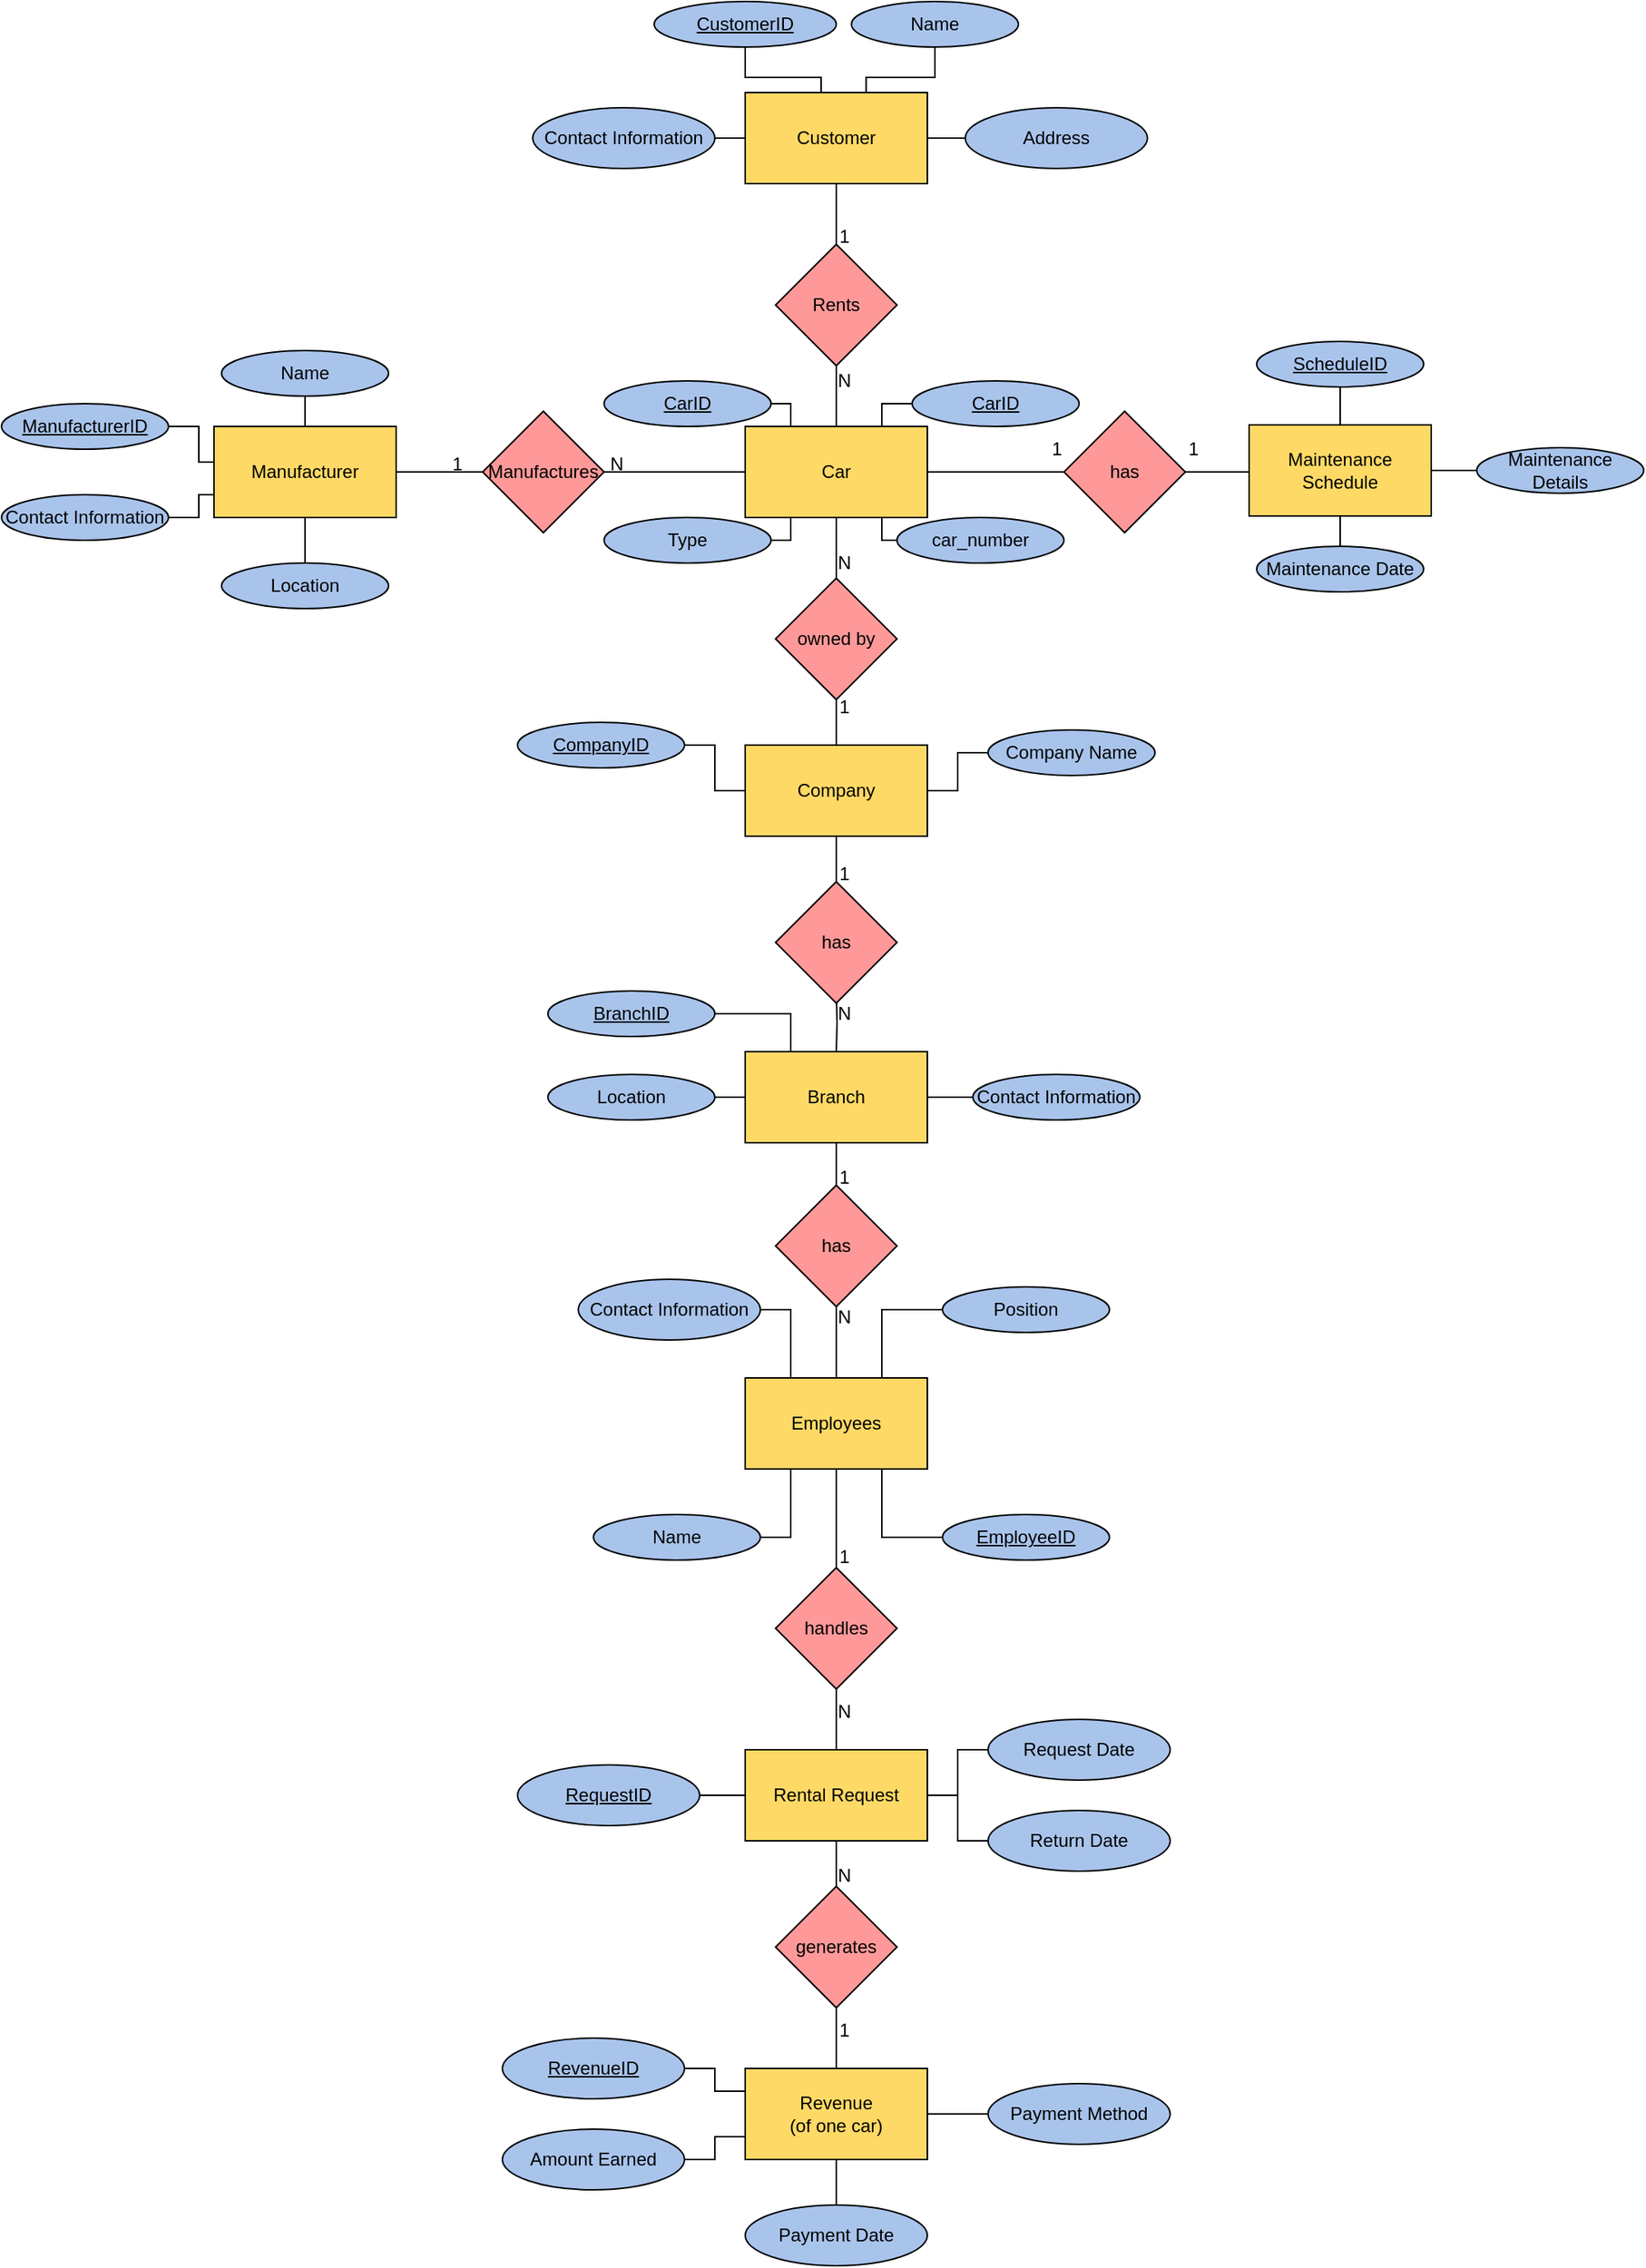 <mxfile version="23.0.0" type="github">
  <diagram id="R2lEEEUBdFMjLlhIrx00" name="Page-1">
    <mxGraphModel dx="698" dy="412" grid="1" gridSize="10" guides="1" tooltips="1" connect="1" arrows="1" fold="1" page="1" pageScale="1" pageWidth="850" pageHeight="1100" math="0" shadow="0" extFonts="Permanent Marker^https://fonts.googleapis.com/css?family=Permanent+Marker">
      <root>
        <mxCell id="0" />
        <mxCell id="1" parent="0" />
        <mxCell id="ObTweVxQlyyFo5v_3acQ-11" style="edgeStyle=orthogonalEdgeStyle;rounded=0;orthogonalLoop=1;jettySize=auto;html=1;exitX=0.75;exitY=0;exitDx=0;exitDy=0;entryX=0;entryY=0.5;entryDx=0;entryDy=0;endArrow=none;fillColor=#A9C4EB;" edge="1" parent="1" source="DWMPWbV9-WAkpCnThg0R-2" target="ObTweVxQlyyFo5v_3acQ-8">
          <mxGeometry relative="1" as="geometry">
            <mxPoint x="590" y="320" as="targetPoint" />
            <Array as="points">
              <mxPoint x="580" y="325" />
            </Array>
          </mxGeometry>
        </mxCell>
        <mxCell id="ObTweVxQlyyFo5v_3acQ-22" value="" style="edgeStyle=orthogonalEdgeStyle;rounded=0;orthogonalLoop=1;jettySize=auto;html=1;endArrow=none;fillColor=#A9C4EB;" edge="1" parent="1" source="DWMPWbV9-WAkpCnThg0R-2" target="ObTweVxQlyyFo5v_3acQ-21">
          <mxGeometry relative="1" as="geometry" />
        </mxCell>
        <mxCell id="DWMPWbV9-WAkpCnThg0R-2" value="Car" style="rounded=0;whiteSpace=wrap;html=1;fillColor=#FFD966;" parent="1" vertex="1">
          <mxGeometry x="490" y="340" width="120" height="60" as="geometry" />
        </mxCell>
        <mxCell id="DWMPWbV9-WAkpCnThg0R-3" value="Maintenance Schedule" style="rounded=0;whiteSpace=wrap;html=1;fillColor=#FFD966;" parent="1" vertex="1">
          <mxGeometry x="822" y="339" width="120" height="60" as="geometry" />
        </mxCell>
        <mxCell id="ObTweVxQlyyFo5v_3acQ-66" value="" style="edgeStyle=orthogonalEdgeStyle;rounded=0;orthogonalLoop=1;jettySize=auto;html=1;endArrow=none;fillColor=#A9C4EB;" edge="1" parent="1" source="DWMPWbV9-WAkpCnThg0R-5" target="DWMPWbV9-WAkpCnThg0R-2">
          <mxGeometry relative="1" as="geometry" />
        </mxCell>
        <mxCell id="ObTweVxQlyyFo5v_3acQ-67" value="" style="edgeStyle=orthogonalEdgeStyle;rounded=0;orthogonalLoop=1;jettySize=auto;html=1;endArrow=none;fillColor=#A9C4EB;" edge="1" parent="1" source="DWMPWbV9-WAkpCnThg0R-5" target="ObTweVxQlyyFo5v_3acQ-4">
          <mxGeometry relative="1" as="geometry" />
        </mxCell>
        <mxCell id="DWMPWbV9-WAkpCnThg0R-5" value="owned by" style="rhombus;whiteSpace=wrap;html=1;fillColor=#FF9999;" parent="1" vertex="1">
          <mxGeometry x="510" y="440" width="80" height="80" as="geometry" />
        </mxCell>
        <mxCell id="DWMPWbV9-WAkpCnThg0R-14" style="edgeStyle=orthogonalEdgeStyle;rounded=0;orthogonalLoop=1;jettySize=auto;html=1;exitX=0.5;exitY=1;exitDx=0;exitDy=0;entryX=0.5;entryY=0;entryDx=0;entryDy=0;fillColor=#A9C4EB;endArrow=none;" parent="1" source="ObTweVxQlyyFo5v_3acQ-53" target="DWMPWbV9-WAkpCnThg0R-2" edge="1">
          <mxGeometry relative="1" as="geometry">
            <mxPoint x="550" y="288" as="sourcePoint" />
          </mxGeometry>
        </mxCell>
        <mxCell id="ObTweVxQlyyFo5v_3acQ-74" value="" style="edgeStyle=orthogonalEdgeStyle;rounded=0;orthogonalLoop=1;jettySize=auto;html=1;endArrow=none;fillColor=#A9C4EB;" edge="1" parent="1" source="DWMPWbV9-WAkpCnThg0R-15" target="DWMPWbV9-WAkpCnThg0R-30">
          <mxGeometry relative="1" as="geometry" />
        </mxCell>
        <mxCell id="DWMPWbV9-WAkpCnThg0R-15" value="Rental Request" style="rounded=0;whiteSpace=wrap;html=1;fillColor=#FFD966;" parent="1" vertex="1">
          <mxGeometry x="490" y="1212" width="120" height="60" as="geometry" />
        </mxCell>
        <mxCell id="ObTweVxQlyyFo5v_3acQ-69" value="" style="edgeStyle=orthogonalEdgeStyle;rounded=0;orthogonalLoop=1;jettySize=auto;html=1;endArrow=none;fillColor=#A9C4EB;" edge="1" parent="1" source="DWMPWbV9-WAkpCnThg0R-19" target="DWMPWbV9-WAkpCnThg0R-15">
          <mxGeometry relative="1" as="geometry" />
        </mxCell>
        <mxCell id="DWMPWbV9-WAkpCnThg0R-19" value="handles" style="rhombus;whiteSpace=wrap;html=1;fillColor=#FF9999;" parent="1" vertex="1">
          <mxGeometry x="510" y="1092" width="80" height="80" as="geometry" />
        </mxCell>
        <mxCell id="ObTweVxQlyyFo5v_3acQ-68" value="" style="edgeStyle=orthogonalEdgeStyle;rounded=0;orthogonalLoop=1;jettySize=auto;html=1;endArrow=none;fillColor=#A9C4EB;" edge="1" parent="1" source="DWMPWbV9-WAkpCnThg0R-20" target="DWMPWbV9-WAkpCnThg0R-19">
          <mxGeometry relative="1" as="geometry" />
        </mxCell>
        <mxCell id="DWMPWbV9-WAkpCnThg0R-20" value="Employees" style="rounded=0;whiteSpace=wrap;html=1;fillColor=#FFD966;" parent="1" vertex="1">
          <mxGeometry x="490" y="967" width="120" height="60" as="geometry" />
        </mxCell>
        <mxCell id="ObTweVxQlyyFo5v_3acQ-12" value="" style="edgeStyle=orthogonalEdgeStyle;rounded=0;orthogonalLoop=1;jettySize=auto;html=1;endArrow=none;fillColor=#A9C4EB;" edge="1" parent="1" target="DWMPWbV9-WAkpCnThg0R-22">
          <mxGeometry relative="1" as="geometry">
            <mxPoint x="550" y="712" as="sourcePoint" />
          </mxGeometry>
        </mxCell>
        <mxCell id="ObTweVxQlyyFo5v_3acQ-29" value="" style="edgeStyle=orthogonalEdgeStyle;rounded=0;orthogonalLoop=1;jettySize=auto;html=1;endArrow=none;fillColor=#A9C4EB;" edge="1" parent="1" source="DWMPWbV9-WAkpCnThg0R-22" target="ObTweVxQlyyFo5v_3acQ-20">
          <mxGeometry relative="1" as="geometry" />
        </mxCell>
        <mxCell id="DWMPWbV9-WAkpCnThg0R-22" value="Branch" style="rounded=0;whiteSpace=wrap;html=1;fillColor=#FFD966;" parent="1" vertex="1">
          <mxGeometry x="490" y="752" width="120" height="60" as="geometry" />
        </mxCell>
        <mxCell id="DWMPWbV9-WAkpCnThg0R-29" value="Revenue&lt;br&gt;(of one car)" style="rounded=0;whiteSpace=wrap;html=1;fillColor=#FFD966;" parent="1" vertex="1">
          <mxGeometry x="490" y="1422" width="120" height="60" as="geometry" />
        </mxCell>
        <mxCell id="ObTweVxQlyyFo5v_3acQ-75" value="" style="edgeStyle=orthogonalEdgeStyle;rounded=0;orthogonalLoop=1;jettySize=auto;html=1;endArrow=none;fillColor=#A9C4EB;" edge="1" parent="1" source="DWMPWbV9-WAkpCnThg0R-30" target="DWMPWbV9-WAkpCnThg0R-29">
          <mxGeometry relative="1" as="geometry" />
        </mxCell>
        <mxCell id="DWMPWbV9-WAkpCnThg0R-30" value="generates" style="rhombus;whiteSpace=wrap;html=1;fillColor=#FF9999;" parent="1" vertex="1">
          <mxGeometry x="510" y="1302" width="80" height="80" as="geometry" />
        </mxCell>
        <mxCell id="DWMPWbV9-WAkpCnThg0R-52" style="edgeStyle=orthogonalEdgeStyle;rounded=0;orthogonalLoop=1;jettySize=auto;html=1;exitX=1;exitY=0.5;exitDx=0;exitDy=0;entryX=0.25;entryY=0;entryDx=0;entryDy=0;fillColor=#A9C4EB;endArrow=none;" parent="1" source="DWMPWbV9-WAkpCnThg0R-43" target="DWMPWbV9-WAkpCnThg0R-2" edge="1">
          <mxGeometry relative="1" as="geometry" />
        </mxCell>
        <mxCell id="DWMPWbV9-WAkpCnThg0R-43" value="&lt;u&gt;CarID &lt;/u&gt;" style="ellipse;whiteSpace=wrap;html=1;fillColor=#A9C4EB;" parent="1" vertex="1">
          <mxGeometry x="397" y="310" width="110" height="30" as="geometry" />
        </mxCell>
        <mxCell id="DWMPWbV9-WAkpCnThg0R-51" style="edgeStyle=orthogonalEdgeStyle;rounded=0;orthogonalLoop=1;jettySize=auto;html=1;exitX=1;exitY=0.5;exitDx=0;exitDy=0;entryX=0.25;entryY=1;entryDx=0;entryDy=0;fillColor=#A9C4EB;endArrow=none;" parent="1" source="DWMPWbV9-WAkpCnThg0R-44" target="DWMPWbV9-WAkpCnThg0R-2" edge="1">
          <mxGeometry relative="1" as="geometry" />
        </mxCell>
        <mxCell id="DWMPWbV9-WAkpCnThg0R-44" value="Type" style="ellipse;whiteSpace=wrap;html=1;fillColor=#A9C4EB;" parent="1" vertex="1">
          <mxGeometry x="397" y="400" width="110" height="30" as="geometry" />
        </mxCell>
        <mxCell id="DWMPWbV9-WAkpCnThg0R-50" style="edgeStyle=orthogonalEdgeStyle;rounded=0;orthogonalLoop=1;jettySize=auto;html=1;exitX=0;exitY=0.5;exitDx=0;exitDy=0;entryX=0.75;entryY=1;entryDx=0;entryDy=0;fillColor=#A9C4EB;endArrow=none;" parent="1" source="DWMPWbV9-WAkpCnThg0R-45" target="DWMPWbV9-WAkpCnThg0R-2" edge="1">
          <mxGeometry relative="1" as="geometry" />
        </mxCell>
        <mxCell id="DWMPWbV9-WAkpCnThg0R-45" value="car_number" style="ellipse;whiteSpace=wrap;html=1;fillColor=#A9C4EB;" parent="1" vertex="1">
          <mxGeometry x="590" y="400" width="110" height="30" as="geometry" />
        </mxCell>
        <mxCell id="DWMPWbV9-WAkpCnThg0R-73" style="edgeStyle=orthogonalEdgeStyle;rounded=0;orthogonalLoop=1;jettySize=auto;html=1;entryX=0.5;entryY=1;entryDx=0;entryDy=0;fillColor=#A9C4EB;endArrow=none;" parent="1" source="DWMPWbV9-WAkpCnThg0R-70" target="DWMPWbV9-WAkpCnThg0R-3" edge="1">
          <mxGeometry relative="1" as="geometry" />
        </mxCell>
        <mxCell id="DWMPWbV9-WAkpCnThg0R-70" value="Maintenance Date" style="ellipse;whiteSpace=wrap;html=1;fillColor=#A9C4EB;" parent="1" vertex="1">
          <mxGeometry x="827" y="419" width="110" height="30" as="geometry" />
        </mxCell>
        <mxCell id="ObTweVxQlyyFo5v_3acQ-17" style="edgeStyle=orthogonalEdgeStyle;rounded=0;orthogonalLoop=1;jettySize=auto;html=1;entryX=0.25;entryY=0;entryDx=0;entryDy=0;endArrow=none;fillColor=#A9C4EB;" edge="1" parent="1" source="DWMPWbV9-WAkpCnThg0R-75" target="DWMPWbV9-WAkpCnThg0R-22">
          <mxGeometry relative="1" as="geometry" />
        </mxCell>
        <mxCell id="DWMPWbV9-WAkpCnThg0R-75" value="&lt;u&gt;BranchID&lt;/u&gt;" style="ellipse;whiteSpace=wrap;html=1;fillColor=#A9C4EB;" parent="1" vertex="1">
          <mxGeometry x="360" y="712" width="110" height="30" as="geometry" />
        </mxCell>
        <mxCell id="ObTweVxQlyyFo5v_3acQ-19" style="edgeStyle=orthogonalEdgeStyle;rounded=0;orthogonalLoop=1;jettySize=auto;html=1;entryX=1;entryY=0.5;entryDx=0;entryDy=0;endArrow=none;fillColor=#A9C4EB;" edge="1" parent="1" source="DWMPWbV9-WAkpCnThg0R-76" target="DWMPWbV9-WAkpCnThg0R-22">
          <mxGeometry relative="1" as="geometry" />
        </mxCell>
        <mxCell id="DWMPWbV9-WAkpCnThg0R-76" value="Contact Information" style="ellipse;whiteSpace=wrap;html=1;fillColor=#A9C4EB;" parent="1" vertex="1">
          <mxGeometry x="640" y="767" width="110" height="30" as="geometry" />
        </mxCell>
        <mxCell id="DWMPWbV9-WAkpCnThg0R-80" style="edgeStyle=orthogonalEdgeStyle;rounded=0;orthogonalLoop=1;jettySize=auto;html=1;fillColor=#A9C4EB;endArrow=none;" parent="1" source="DWMPWbV9-WAkpCnThg0R-77" target="DWMPWbV9-WAkpCnThg0R-22" edge="1">
          <mxGeometry relative="1" as="geometry" />
        </mxCell>
        <mxCell id="DWMPWbV9-WAkpCnThg0R-77" value="Location" style="ellipse;whiteSpace=wrap;html=1;fillColor=#A9C4EB;" parent="1" vertex="1">
          <mxGeometry x="360" y="767" width="110" height="30" as="geometry" />
        </mxCell>
        <mxCell id="DWMPWbV9-WAkpCnThg0R-85" style="edgeStyle=orthogonalEdgeStyle;rounded=0;orthogonalLoop=1;jettySize=auto;html=1;entryX=0.25;entryY=0;entryDx=0;entryDy=0;exitX=1;exitY=0.5;exitDx=0;exitDy=0;fillColor=#A9C4EB;endArrow=none;" parent="1" source="DWMPWbV9-WAkpCnThg0R-78" target="DWMPWbV9-WAkpCnThg0R-20" edge="1">
          <mxGeometry relative="1" as="geometry" />
        </mxCell>
        <mxCell id="DWMPWbV9-WAkpCnThg0R-78" value="Contact Information" style="ellipse;whiteSpace=wrap;html=1;fillColor=#A9C4EB;" parent="1" vertex="1">
          <mxGeometry x="380" y="902" width="120" height="40" as="geometry" />
        </mxCell>
        <mxCell id="DWMPWbV9-WAkpCnThg0R-86" style="edgeStyle=orthogonalEdgeStyle;rounded=0;orthogonalLoop=1;jettySize=auto;html=1;entryX=0.75;entryY=0;entryDx=0;entryDy=0;fillColor=#A9C4EB;endArrow=none;" parent="1" source="DWMPWbV9-WAkpCnThg0R-82" target="DWMPWbV9-WAkpCnThg0R-20" edge="1">
          <mxGeometry relative="1" as="geometry" />
        </mxCell>
        <mxCell id="DWMPWbV9-WAkpCnThg0R-82" value="Position" style="ellipse;whiteSpace=wrap;html=1;fillColor=#A9C4EB;" parent="1" vertex="1">
          <mxGeometry x="620" y="907" width="110" height="30" as="geometry" />
        </mxCell>
        <mxCell id="DWMPWbV9-WAkpCnThg0R-88" style="edgeStyle=orthogonalEdgeStyle;rounded=0;orthogonalLoop=1;jettySize=auto;html=1;entryX=0.25;entryY=1;entryDx=0;entryDy=0;fillColor=#A9C4EB;endArrow=none;" parent="1" source="DWMPWbV9-WAkpCnThg0R-83" target="DWMPWbV9-WAkpCnThg0R-20" edge="1">
          <mxGeometry relative="1" as="geometry">
            <Array as="points">
              <mxPoint x="520" y="1072" />
            </Array>
          </mxGeometry>
        </mxCell>
        <mxCell id="DWMPWbV9-WAkpCnThg0R-83" value="Name" style="ellipse;whiteSpace=wrap;html=1;fillColor=#A9C4EB;" parent="1" vertex="1">
          <mxGeometry x="390" y="1057" width="110" height="30" as="geometry" />
        </mxCell>
        <mxCell id="DWMPWbV9-WAkpCnThg0R-87" style="edgeStyle=orthogonalEdgeStyle;rounded=0;orthogonalLoop=1;jettySize=auto;html=1;entryX=0.75;entryY=1;entryDx=0;entryDy=0;fillColor=#A9C4EB;endArrow=none;" parent="1" source="DWMPWbV9-WAkpCnThg0R-84" target="DWMPWbV9-WAkpCnThg0R-20" edge="1">
          <mxGeometry relative="1" as="geometry" />
        </mxCell>
        <mxCell id="DWMPWbV9-WAkpCnThg0R-84" value="&lt;u&gt;EmployeeID&lt;/u&gt;" style="ellipse;whiteSpace=wrap;html=1;fillColor=#A9C4EB;" parent="1" vertex="1">
          <mxGeometry x="620" y="1057" width="110" height="30" as="geometry" />
        </mxCell>
        <mxCell id="ObTweVxQlyyFo5v_3acQ-70" value="" style="edgeStyle=orthogonalEdgeStyle;rounded=0;orthogonalLoop=1;jettySize=auto;html=1;endArrow=none;fillColor=#A9C4EB;" edge="1" parent="1" source="DWMPWbV9-WAkpCnThg0R-89" target="DWMPWbV9-WAkpCnThg0R-15">
          <mxGeometry relative="1" as="geometry" />
        </mxCell>
        <mxCell id="DWMPWbV9-WAkpCnThg0R-89" value="&lt;u&gt;RequestID&lt;/u&gt;" style="ellipse;whiteSpace=wrap;html=1;fillColor=#A9C4EB;" parent="1" vertex="1">
          <mxGeometry x="340" y="1222" width="120" height="40" as="geometry" />
        </mxCell>
        <mxCell id="ObTweVxQlyyFo5v_3acQ-71" value="" style="edgeStyle=orthogonalEdgeStyle;rounded=0;orthogonalLoop=1;jettySize=auto;html=1;endArrow=none;fillColor=#A9C4EB;" edge="1" parent="1" source="DWMPWbV9-WAkpCnThg0R-91" target="DWMPWbV9-WAkpCnThg0R-15">
          <mxGeometry relative="1" as="geometry" />
        </mxCell>
        <mxCell id="DWMPWbV9-WAkpCnThg0R-91" value="Return Date" style="ellipse;whiteSpace=wrap;html=1;fillColor=#A9C4EB;" parent="1" vertex="1">
          <mxGeometry x="650" y="1252" width="120" height="40" as="geometry" />
        </mxCell>
        <mxCell id="ObTweVxQlyyFo5v_3acQ-76" style="edgeStyle=orthogonalEdgeStyle;rounded=0;orthogonalLoop=1;jettySize=auto;html=1;entryX=1;entryY=0.5;entryDx=0;entryDy=0;endArrow=none;fillColor=#A9C4EB;" edge="1" parent="1" source="DWMPWbV9-WAkpCnThg0R-92" target="DWMPWbV9-WAkpCnThg0R-15">
          <mxGeometry relative="1" as="geometry" />
        </mxCell>
        <mxCell id="DWMPWbV9-WAkpCnThg0R-92" value="Request Date" style="ellipse;whiteSpace=wrap;html=1;fillColor=#A9C4EB;" parent="1" vertex="1">
          <mxGeometry x="650" y="1192" width="120" height="40" as="geometry" />
        </mxCell>
        <mxCell id="DWMPWbV9-WAkpCnThg0R-105" style="edgeStyle=orthogonalEdgeStyle;rounded=0;orthogonalLoop=1;jettySize=auto;html=1;exitX=0.5;exitY=0;exitDx=0;exitDy=0;fillColor=#A9C4EB;endArrow=none;" parent="1" source="DWMPWbV9-WAkpCnThg0R-97" target="DWMPWbV9-WAkpCnThg0R-29" edge="1">
          <mxGeometry relative="1" as="geometry" />
        </mxCell>
        <mxCell id="DWMPWbV9-WAkpCnThg0R-97" value="Payment Date" style="ellipse;whiteSpace=wrap;html=1;fillColor=#A9C4EB;" parent="1" vertex="1">
          <mxGeometry x="490" y="1512" width="120" height="40" as="geometry" />
        </mxCell>
        <mxCell id="DWMPWbV9-WAkpCnThg0R-101" style="edgeStyle=orthogonalEdgeStyle;rounded=0;orthogonalLoop=1;jettySize=auto;html=1;entryX=0;entryY=0.75;entryDx=0;entryDy=0;fillColor=#A9C4EB;endArrow=none;" parent="1" source="DWMPWbV9-WAkpCnThg0R-98" target="DWMPWbV9-WAkpCnThg0R-29" edge="1">
          <mxGeometry relative="1" as="geometry" />
        </mxCell>
        <mxCell id="DWMPWbV9-WAkpCnThg0R-98" value="Amount Earned" style="ellipse;whiteSpace=wrap;html=1;fillColor=#A9C4EB;" parent="1" vertex="1">
          <mxGeometry x="330" y="1462" width="120" height="40" as="geometry" />
        </mxCell>
        <mxCell id="DWMPWbV9-WAkpCnThg0R-102" style="edgeStyle=orthogonalEdgeStyle;rounded=0;orthogonalLoop=1;jettySize=auto;html=1;entryX=0;entryY=0.25;entryDx=0;entryDy=0;fillColor=#A9C4EB;endArrow=none;" parent="1" source="DWMPWbV9-WAkpCnThg0R-99" target="DWMPWbV9-WAkpCnThg0R-29" edge="1">
          <mxGeometry relative="1" as="geometry" />
        </mxCell>
        <mxCell id="DWMPWbV9-WAkpCnThg0R-99" value="&lt;u&gt;RevenueID&lt;/u&gt;" style="ellipse;whiteSpace=wrap;html=1;fillColor=#A9C4EB;" parent="1" vertex="1">
          <mxGeometry x="330" y="1402" width="120" height="40" as="geometry" />
        </mxCell>
        <mxCell id="ObTweVxQlyyFo5v_3acQ-72" value="" style="edgeStyle=orthogonalEdgeStyle;rounded=0;orthogonalLoop=1;jettySize=auto;html=1;endArrow=none;fillColor=#A9C4EB;" edge="1" parent="1" source="DWMPWbV9-WAkpCnThg0R-100" target="DWMPWbV9-WAkpCnThg0R-29">
          <mxGeometry relative="1" as="geometry" />
        </mxCell>
        <mxCell id="DWMPWbV9-WAkpCnThg0R-100" value="Payment Method" style="ellipse;whiteSpace=wrap;html=1;fillColor=#A9C4EB;" parent="1" vertex="1">
          <mxGeometry x="650" y="1432" width="120" height="40" as="geometry" />
        </mxCell>
        <mxCell id="ObTweVxQlyyFo5v_3acQ-13" value="" style="edgeStyle=orthogonalEdgeStyle;rounded=0;orthogonalLoop=1;jettySize=auto;html=1;endArrow=none;fillColor=#A9C4EB;" edge="1" parent="1" source="ObTweVxQlyyFo5v_3acQ-4" target="DWMPWbV9-WAkpCnThg0R-21">
          <mxGeometry relative="1" as="geometry" />
        </mxCell>
        <mxCell id="ObTweVxQlyyFo5v_3acQ-4" value="Company" style="rounded=0;whiteSpace=wrap;html=1;fillColor=#FFD966;" vertex="1" parent="1">
          <mxGeometry x="490" y="550" width="120" height="60" as="geometry" />
        </mxCell>
        <mxCell id="ObTweVxQlyyFo5v_3acQ-8" value="&lt;u&gt;CarID &lt;/u&gt;" style="ellipse;whiteSpace=wrap;html=1;fillColor=#A9C4EB;" vertex="1" parent="1">
          <mxGeometry x="600" y="310" width="110" height="30" as="geometry" />
        </mxCell>
        <mxCell id="ObTweVxQlyyFo5v_3acQ-15" value="" style="edgeStyle=orthogonalEdgeStyle;rounded=0;orthogonalLoop=1;jettySize=auto;html=1;fillColor=#A9C4EB;endArrow=none;" edge="1" parent="1" source="ObTweVxQlyyFo5v_3acQ-14" target="DWMPWbV9-WAkpCnThg0R-3">
          <mxGeometry relative="1" as="geometry" />
        </mxCell>
        <mxCell id="ObTweVxQlyyFo5v_3acQ-14" value="&lt;u&gt;ScheduleID&lt;/u&gt;" style="ellipse;whiteSpace=wrap;html=1;fillColor=#A9C4EB;" vertex="1" parent="1">
          <mxGeometry x="827" y="284" width="110" height="30" as="geometry" />
        </mxCell>
        <mxCell id="ObTweVxQlyyFo5v_3acQ-20" value="has" style="rhombus;whiteSpace=wrap;html=1;fillColor=#FF9999;" vertex="1" parent="1">
          <mxGeometry x="510" y="840" width="80" height="80" as="geometry" />
        </mxCell>
        <mxCell id="ObTweVxQlyyFo5v_3acQ-65" value="" style="edgeStyle=orthogonalEdgeStyle;rounded=0;orthogonalLoop=1;jettySize=auto;html=1;fillColor=#A9C4EB;endArrow=none;" edge="1" parent="1" source="ObTweVxQlyyFo5v_3acQ-21" target="DWMPWbV9-WAkpCnThg0R-3">
          <mxGeometry relative="1" as="geometry">
            <Array as="points">
              <mxPoint x="820" y="370" />
              <mxPoint x="820" y="370" />
            </Array>
          </mxGeometry>
        </mxCell>
        <mxCell id="ObTweVxQlyyFo5v_3acQ-21" value="has" style="rhombus;whiteSpace=wrap;html=1;fillColor=#FF9999;" vertex="1" parent="1">
          <mxGeometry x="700" y="330" width="80" height="80" as="geometry" />
        </mxCell>
        <mxCell id="ObTweVxQlyyFo5v_3acQ-24" value="" style="edgeStyle=orthogonalEdgeStyle;rounded=0;orthogonalLoop=1;jettySize=auto;html=1;fillColor=#A9C4EB;endArrow=none;" edge="1" parent="1" source="ObTweVxQlyyFo5v_3acQ-23" target="DWMPWbV9-WAkpCnThg0R-3">
          <mxGeometry relative="1" as="geometry" />
        </mxCell>
        <mxCell id="ObTweVxQlyyFo5v_3acQ-23" value="Maintenance Details" style="ellipse;whiteSpace=wrap;html=1;fillColor=#A9C4EB;" vertex="1" parent="1">
          <mxGeometry x="972" y="354" width="110" height="30" as="geometry" />
        </mxCell>
        <mxCell id="ObTweVxQlyyFo5v_3acQ-32" value="" style="edgeStyle=orthogonalEdgeStyle;rounded=0;orthogonalLoop=1;jettySize=auto;html=1;exitX=0.5;exitY=1;exitDx=0;exitDy=0;endArrow=none;fillColor=#A9C4EB;" edge="1" parent="1" source="ObTweVxQlyyFo5v_3acQ-20" target="DWMPWbV9-WAkpCnThg0R-20">
          <mxGeometry relative="1" as="geometry">
            <mxPoint x="1505" y="590" as="sourcePoint" />
          </mxGeometry>
        </mxCell>
        <mxCell id="ObTweVxQlyyFo5v_3acQ-64" value="" style="edgeStyle=orthogonalEdgeStyle;rounded=0;orthogonalLoop=1;jettySize=auto;html=1;endArrow=none;fillColor=#A9C4EB;" edge="1" parent="1" source="ObTweVxQlyyFo5v_3acQ-34" target="ObTweVxQlyyFo5v_3acQ-58">
          <mxGeometry relative="1" as="geometry" />
        </mxCell>
        <mxCell id="ObTweVxQlyyFo5v_3acQ-34" value="Manufacturer" style="rounded=0;whiteSpace=wrap;html=1;fillColor=#FFD966;" vertex="1" parent="1">
          <mxGeometry x="140" y="340" width="120" height="60" as="geometry" />
        </mxCell>
        <mxCell id="ObTweVxQlyyFo5v_3acQ-36" value="&lt;u&gt;ManufacturerID&lt;/u&gt;" style="ellipse;whiteSpace=wrap;html=1;fillColor=#A9C4EB;" vertex="1" parent="1">
          <mxGeometry y="325" width="110" height="30" as="geometry" />
        </mxCell>
        <mxCell id="ObTweVxQlyyFo5v_3acQ-37" style="edgeStyle=orthogonalEdgeStyle;rounded=0;orthogonalLoop=1;jettySize=auto;html=1;entryX=0;entryY=0.75;entryDx=0;entryDy=0;fillColor=#A9C4EB;endArrow=none;" edge="1" parent="1" source="ObTweVxQlyyFo5v_3acQ-38" target="ObTweVxQlyyFo5v_3acQ-34">
          <mxGeometry relative="1" as="geometry" />
        </mxCell>
        <mxCell id="ObTweVxQlyyFo5v_3acQ-38" value="Contact Information" style="ellipse;whiteSpace=wrap;html=1;fillColor=#A9C4EB;" vertex="1" parent="1">
          <mxGeometry y="385" width="110" height="30" as="geometry" />
        </mxCell>
        <mxCell id="ObTweVxQlyyFo5v_3acQ-62" value="" style="edgeStyle=orthogonalEdgeStyle;rounded=0;orthogonalLoop=1;jettySize=auto;html=1;endArrow=none;fillColor=#A9C4EB;" edge="1" parent="1" source="ObTweVxQlyyFo5v_3acQ-40" target="ObTweVxQlyyFo5v_3acQ-34">
          <mxGeometry relative="1" as="geometry" />
        </mxCell>
        <mxCell id="ObTweVxQlyyFo5v_3acQ-40" value="Name" style="ellipse;whiteSpace=wrap;html=1;fillColor=#A9C4EB;" vertex="1" parent="1">
          <mxGeometry x="145" y="290" width="110" height="30" as="geometry" />
        </mxCell>
        <mxCell id="ObTweVxQlyyFo5v_3acQ-63" value="" style="edgeStyle=orthogonalEdgeStyle;rounded=0;orthogonalLoop=1;jettySize=auto;html=1;endArrow=none;fillColor=#A9C4EB;" edge="1" parent="1" source="ObTweVxQlyyFo5v_3acQ-42" target="ObTweVxQlyyFo5v_3acQ-34">
          <mxGeometry relative="1" as="geometry" />
        </mxCell>
        <mxCell id="ObTweVxQlyyFo5v_3acQ-42" value="Location" style="ellipse;whiteSpace=wrap;html=1;fillColor=#A9C4EB;" vertex="1" parent="1">
          <mxGeometry x="145" y="430" width="110" height="30" as="geometry" />
        </mxCell>
        <mxCell id="ObTweVxQlyyFo5v_3acQ-43" style="edgeStyle=orthogonalEdgeStyle;rounded=0;orthogonalLoop=1;jettySize=auto;html=1;entryX=0.002;entryY=0.392;entryDx=0;entryDy=0;entryPerimeter=0;fillColor=#A9C4EB;endArrow=none;" edge="1" parent="1" source="ObTweVxQlyyFo5v_3acQ-36" target="ObTweVxQlyyFo5v_3acQ-34">
          <mxGeometry relative="1" as="geometry" />
        </mxCell>
        <mxCell id="ObTweVxQlyyFo5v_3acQ-44" value="&lt;div&gt;Customer&lt;/div&gt;" style="rounded=0;whiteSpace=wrap;html=1;fillColor=#FFD966;" vertex="1" parent="1">
          <mxGeometry x="490" y="120" width="120" height="60" as="geometry" />
        </mxCell>
        <mxCell id="ObTweVxQlyyFo5v_3acQ-56" value="" style="edgeStyle=orthogonalEdgeStyle;rounded=0;orthogonalLoop=1;jettySize=auto;html=1;endArrow=none;fillColor=#A9C4EB;" edge="1" parent="1" source="ObTweVxQlyyFo5v_3acQ-46" target="ObTweVxQlyyFo5v_3acQ-44">
          <mxGeometry relative="1" as="geometry" />
        </mxCell>
        <mxCell id="ObTweVxQlyyFo5v_3acQ-46" value="Contact Information" style="ellipse;whiteSpace=wrap;html=1;fillColor=#A9C4EB;" vertex="1" parent="1">
          <mxGeometry x="350" y="130" width="120" height="40" as="geometry" />
        </mxCell>
        <mxCell id="ObTweVxQlyyFo5v_3acQ-47" value="&lt;u&gt;CustomerID&lt;/u&gt;" style="ellipse;whiteSpace=wrap;html=1;fillColor=#A9C4EB;" vertex="1" parent="1">
          <mxGeometry x="430" y="60" width="120" height="30" as="geometry" />
        </mxCell>
        <mxCell id="ObTweVxQlyyFo5v_3acQ-48" value="Name" style="ellipse;whiteSpace=wrap;html=1;fillColor=#A9C4EB;" vertex="1" parent="1">
          <mxGeometry x="560" y="60" width="110" height="30" as="geometry" />
        </mxCell>
        <mxCell id="ObTweVxQlyyFo5v_3acQ-57" value="" style="edgeStyle=orthogonalEdgeStyle;rounded=0;orthogonalLoop=1;jettySize=auto;html=1;endArrow=none;fillColor=#A9C4EB;" edge="1" parent="1" source="ObTweVxQlyyFo5v_3acQ-50" target="ObTweVxQlyyFo5v_3acQ-44">
          <mxGeometry relative="1" as="geometry" />
        </mxCell>
        <mxCell id="ObTweVxQlyyFo5v_3acQ-50" value="Address" style="ellipse;whiteSpace=wrap;html=1;fillColor=#A9C4EB;" vertex="1" parent="1">
          <mxGeometry x="635" y="130" width="120" height="40" as="geometry" />
        </mxCell>
        <mxCell id="ObTweVxQlyyFo5v_3acQ-51" style="edgeStyle=orthogonalEdgeStyle;rounded=0;orthogonalLoop=1;jettySize=auto;html=1;exitX=0.5;exitY=1;exitDx=0;exitDy=0;entryX=0.664;entryY=0;entryDx=0;entryDy=0;entryPerimeter=0;fillColor=#A9C4EB;endArrow=none;" edge="1" parent="1" source="ObTweVxQlyyFo5v_3acQ-48" target="ObTweVxQlyyFo5v_3acQ-44">
          <mxGeometry relative="1" as="geometry" />
        </mxCell>
        <mxCell id="ObTweVxQlyyFo5v_3acQ-52" style="edgeStyle=orthogonalEdgeStyle;rounded=0;orthogonalLoop=1;jettySize=auto;html=1;entryX=0.417;entryY=0;entryDx=0;entryDy=0;entryPerimeter=0;fillColor=#A9C4EB;endArrow=none;" edge="1" parent="1" source="ObTweVxQlyyFo5v_3acQ-47" target="ObTweVxQlyyFo5v_3acQ-44">
          <mxGeometry relative="1" as="geometry" />
        </mxCell>
        <mxCell id="ObTweVxQlyyFo5v_3acQ-55" value="" style="edgeStyle=orthogonalEdgeStyle;rounded=0;orthogonalLoop=1;jettySize=auto;html=1;endArrow=none;fillColor=#A9C4EB;" edge="1" parent="1" source="ObTweVxQlyyFo5v_3acQ-53" target="ObTweVxQlyyFo5v_3acQ-44">
          <mxGeometry relative="1" as="geometry" />
        </mxCell>
        <mxCell id="ObTweVxQlyyFo5v_3acQ-53" value="Rents" style="rhombus;whiteSpace=wrap;html=1;fillColor=#FF9999;" vertex="1" parent="1">
          <mxGeometry x="510" y="220" width="80" height="80" as="geometry" />
        </mxCell>
        <mxCell id="ObTweVxQlyyFo5v_3acQ-60" style="edgeStyle=orthogonalEdgeStyle;rounded=0;orthogonalLoop=1;jettySize=auto;html=1;entryX=0;entryY=0.5;entryDx=0;entryDy=0;endArrow=none;fillColor=#A9C4EB;" edge="1" parent="1" source="ObTweVxQlyyFo5v_3acQ-58" target="DWMPWbV9-WAkpCnThg0R-2">
          <mxGeometry relative="1" as="geometry" />
        </mxCell>
        <mxCell id="ObTweVxQlyyFo5v_3acQ-58" value="Manufactures" style="rhombus;whiteSpace=wrap;html=1;fillColor=#FF9999;" vertex="1" parent="1">
          <mxGeometry x="317" y="330" width="80" height="80" as="geometry" />
        </mxCell>
        <mxCell id="ObTweVxQlyyFo5v_3acQ-77" value="" style="edgeStyle=orthogonalEdgeStyle;rounded=0;orthogonalLoop=1;jettySize=auto;html=1;endArrow=none;fillColor=#A9C4EB;" edge="1" parent="1" target="DWMPWbV9-WAkpCnThg0R-21">
          <mxGeometry relative="1" as="geometry">
            <mxPoint x="550.0" y="660" as="sourcePoint" />
            <mxPoint x="550" y="790" as="targetPoint" />
          </mxGeometry>
        </mxCell>
        <mxCell id="DWMPWbV9-WAkpCnThg0R-21" value="has" style="rhombus;whiteSpace=wrap;html=1;fillColor=#FF9999;" parent="1" vertex="1">
          <mxGeometry x="510" y="640" width="80" height="80" as="geometry" />
        </mxCell>
        <mxCell id="ObTweVxQlyyFo5v_3acQ-79" value="" style="edgeStyle=orthogonalEdgeStyle;rounded=0;orthogonalLoop=1;jettySize=auto;html=1;fillColor=#A9C4EB;endArrow=none;" edge="1" parent="1" source="ObTweVxQlyyFo5v_3acQ-78" target="ObTweVxQlyyFo5v_3acQ-4">
          <mxGeometry relative="1" as="geometry" />
        </mxCell>
        <mxCell id="ObTweVxQlyyFo5v_3acQ-78" value="&lt;u&gt;CompanyID&lt;/u&gt;" style="ellipse;whiteSpace=wrap;html=1;fillColor=#A9C4EB;" vertex="1" parent="1">
          <mxGeometry x="340" y="535" width="110" height="30" as="geometry" />
        </mxCell>
        <mxCell id="ObTweVxQlyyFo5v_3acQ-83" value="" style="edgeStyle=orthogonalEdgeStyle;rounded=0;orthogonalLoop=1;jettySize=auto;html=1;fillColor=#A9C4EB;endArrow=none;" edge="1" parent="1" source="ObTweVxQlyyFo5v_3acQ-80" target="ObTweVxQlyyFo5v_3acQ-4">
          <mxGeometry relative="1" as="geometry" />
        </mxCell>
        <mxCell id="ObTweVxQlyyFo5v_3acQ-80" value="&lt;span&gt;Company Name&lt;/span&gt;" style="ellipse;whiteSpace=wrap;html=1;fillColor=#A9C4EB;fontStyle=0" vertex="1" parent="1">
          <mxGeometry x="650" y="540" width="110" height="30" as="geometry" />
        </mxCell>
        <mxCell id="ObTweVxQlyyFo5v_3acQ-84" value="1" style="text;html=1;align=center;verticalAlign=middle;resizable=0;points=[];autosize=1;strokeColor=none;fillColor=none;" vertex="1" parent="1">
          <mxGeometry x="540" y="820" width="30" height="30" as="geometry" />
        </mxCell>
        <mxCell id="ObTweVxQlyyFo5v_3acQ-85" value="N" style="text;html=1;align=center;verticalAlign=middle;resizable=0;points=[];autosize=1;strokeColor=none;fillColor=none;" vertex="1" parent="1">
          <mxGeometry x="540" y="912" width="30" height="30" as="geometry" />
        </mxCell>
        <mxCell id="ObTweVxQlyyFo5v_3acQ-87" value="1" style="text;html=1;align=center;verticalAlign=middle;resizable=0;points=[];autosize=1;strokeColor=none;fillColor=none;" vertex="1" parent="1">
          <mxGeometry x="540" y="1070" width="30" height="30" as="geometry" />
        </mxCell>
        <mxCell id="ObTweVxQlyyFo5v_3acQ-88" value="1" style="text;html=1;align=center;verticalAlign=middle;resizable=0;points=[];autosize=1;strokeColor=none;fillColor=none;" vertex="1" parent="1">
          <mxGeometry x="540" y="200" width="30" height="30" as="geometry" />
        </mxCell>
        <mxCell id="ObTweVxQlyyFo5v_3acQ-89" value="N" style="text;html=1;align=center;verticalAlign=middle;resizable=0;points=[];autosize=1;strokeColor=none;fillColor=none;" vertex="1" parent="1">
          <mxGeometry x="540" y="295" width="30" height="30" as="geometry" />
        </mxCell>
        <mxCell id="ObTweVxQlyyFo5v_3acQ-90" value="1" style="text;html=1;align=center;verticalAlign=middle;resizable=0;points=[];autosize=1;strokeColor=none;fillColor=none;" vertex="1" parent="1">
          <mxGeometry x="285" y="350" width="30" height="30" as="geometry" />
        </mxCell>
        <mxCell id="ObTweVxQlyyFo5v_3acQ-91" value="N" style="text;html=1;align=center;verticalAlign=middle;resizable=0;points=[];autosize=1;strokeColor=none;fillColor=none;" vertex="1" parent="1">
          <mxGeometry x="390" y="350" width="30" height="30" as="geometry" />
        </mxCell>
        <mxCell id="ObTweVxQlyyFo5v_3acQ-92" value="1" style="text;html=1;align=center;verticalAlign=middle;resizable=0;points=[];autosize=1;strokeColor=none;fillColor=none;" vertex="1" parent="1">
          <mxGeometry x="680" y="340" width="30" height="30" as="geometry" />
        </mxCell>
        <mxCell id="ObTweVxQlyyFo5v_3acQ-95" value="1" style="text;html=1;align=center;verticalAlign=middle;resizable=0;points=[];autosize=1;strokeColor=none;fillColor=none;" vertex="1" parent="1">
          <mxGeometry x="770" y="340" width="30" height="30" as="geometry" />
        </mxCell>
        <mxCell id="ObTweVxQlyyFo5v_3acQ-96" value="N" style="text;html=1;align=center;verticalAlign=middle;resizable=0;points=[];autosize=1;strokeColor=none;fillColor=none;" vertex="1" parent="1">
          <mxGeometry x="540" y="415" width="30" height="30" as="geometry" />
        </mxCell>
        <mxCell id="ObTweVxQlyyFo5v_3acQ-97" value="1" style="text;html=1;align=center;verticalAlign=middle;resizable=0;points=[];autosize=1;strokeColor=none;fillColor=none;" vertex="1" parent="1">
          <mxGeometry x="540" y="510" width="30" height="30" as="geometry" />
        </mxCell>
        <mxCell id="ObTweVxQlyyFo5v_3acQ-98" value="1" style="text;html=1;align=center;verticalAlign=middle;resizable=0;points=[];autosize=1;strokeColor=none;fillColor=none;" vertex="1" parent="1">
          <mxGeometry x="540" y="620" width="30" height="30" as="geometry" />
        </mxCell>
        <mxCell id="ObTweVxQlyyFo5v_3acQ-99" value="N" style="text;html=1;align=center;verticalAlign=middle;resizable=0;points=[];autosize=1;strokeColor=none;fillColor=none;" vertex="1" parent="1">
          <mxGeometry x="540" y="712" width="30" height="30" as="geometry" />
        </mxCell>
        <mxCell id="ObTweVxQlyyFo5v_3acQ-100" value="N" style="text;html=1;align=center;verticalAlign=middle;resizable=0;points=[];autosize=1;strokeColor=none;fillColor=none;" vertex="1" parent="1">
          <mxGeometry x="540" y="1172" width="30" height="30" as="geometry" />
        </mxCell>
        <mxCell id="ObTweVxQlyyFo5v_3acQ-101" value="N" style="text;html=1;align=center;verticalAlign=middle;resizable=0;points=[];autosize=1;strokeColor=none;fillColor=none;" vertex="1" parent="1">
          <mxGeometry x="540" y="1280" width="30" height="30" as="geometry" />
        </mxCell>
        <mxCell id="ObTweVxQlyyFo5v_3acQ-102" value="1" style="text;html=1;align=center;verticalAlign=middle;resizable=0;points=[];autosize=1;strokeColor=none;fillColor=none;" vertex="1" parent="1">
          <mxGeometry x="540" y="1382" width="30" height="30" as="geometry" />
        </mxCell>
      </root>
    </mxGraphModel>
  </diagram>
</mxfile>
